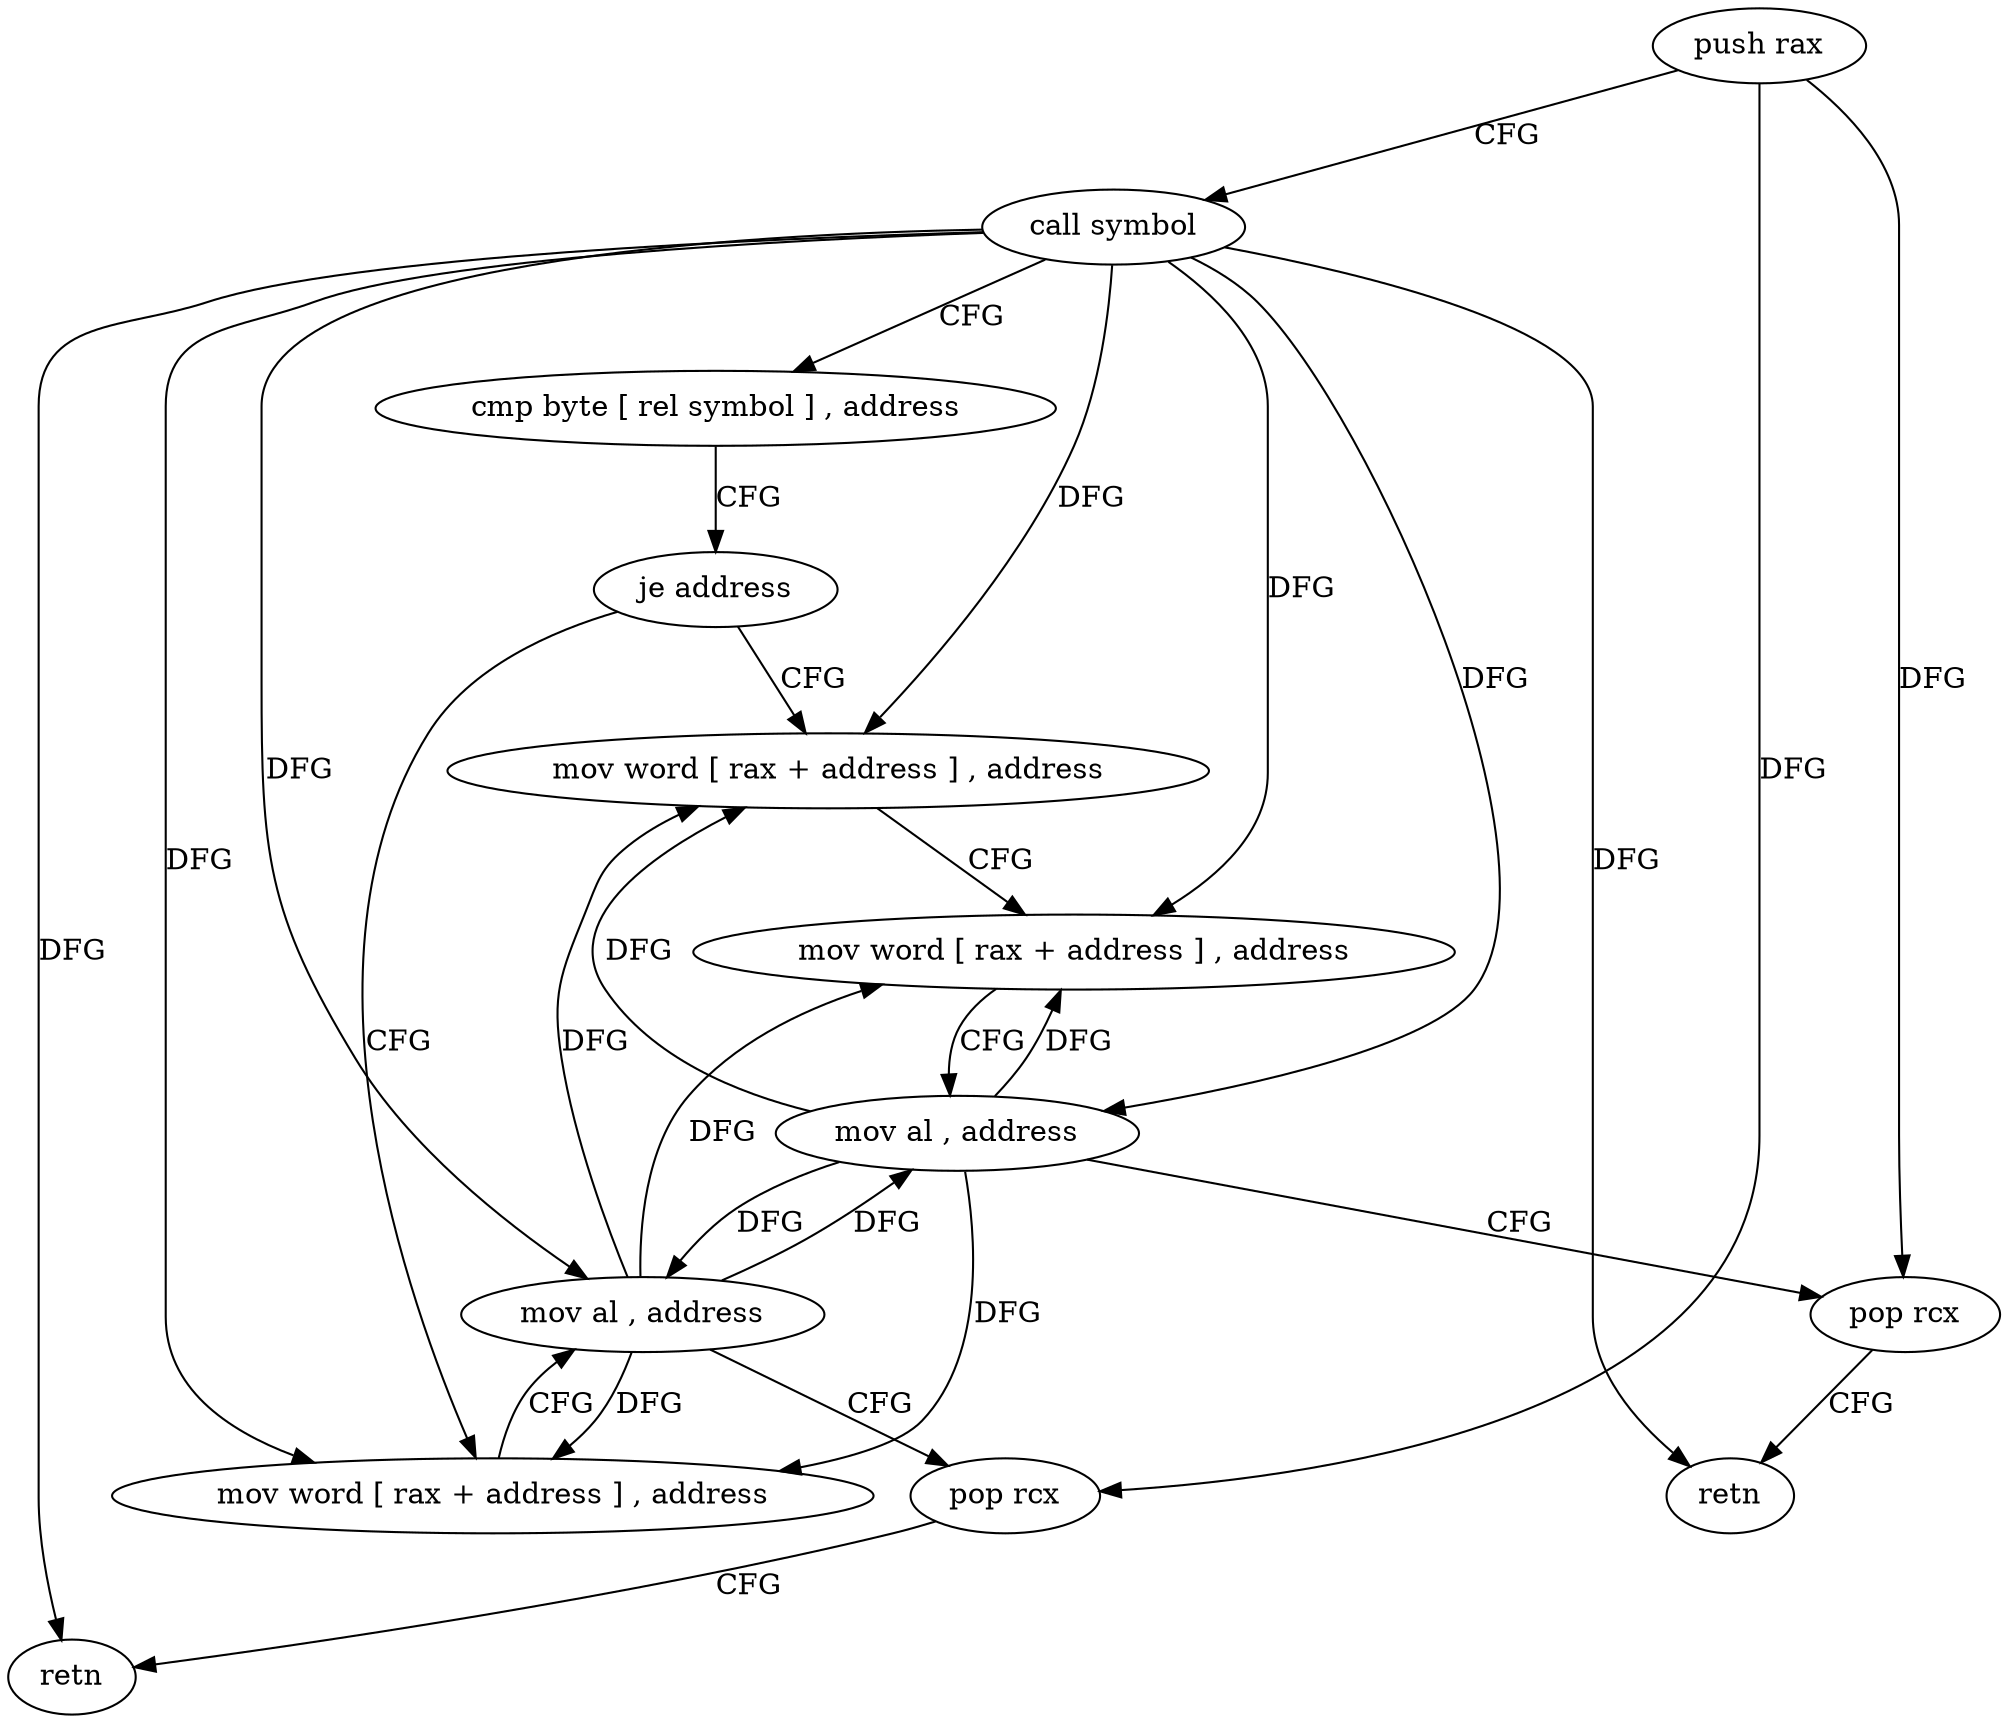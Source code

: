 digraph "func" {
"4249392" [label = "push rax" ]
"4249393" [label = "call symbol" ]
"4249398" [label = "cmp byte [ rel symbol ] , address" ]
"4249405" [label = "je address" ]
"4249417" [label = "mov word [ rax + address ] , address" ]
"4249407" [label = "mov word [ rax + address ] , address" ]
"4249423" [label = "mov word [ rax + address ] , address" ]
"4249429" [label = "mov al , address" ]
"4249431" [label = "pop rcx" ]
"4249432" [label = "retn" ]
"4249413" [label = "mov al , address" ]
"4249415" [label = "pop rcx" ]
"4249416" [label = "retn" ]
"4249392" -> "4249393" [ label = "CFG" ]
"4249392" -> "4249431" [ label = "DFG" ]
"4249392" -> "4249415" [ label = "DFG" ]
"4249393" -> "4249398" [ label = "CFG" ]
"4249393" -> "4249417" [ label = "DFG" ]
"4249393" -> "4249423" [ label = "DFG" ]
"4249393" -> "4249429" [ label = "DFG" ]
"4249393" -> "4249432" [ label = "DFG" ]
"4249393" -> "4249407" [ label = "DFG" ]
"4249393" -> "4249413" [ label = "DFG" ]
"4249393" -> "4249416" [ label = "DFG" ]
"4249398" -> "4249405" [ label = "CFG" ]
"4249405" -> "4249417" [ label = "CFG" ]
"4249405" -> "4249407" [ label = "CFG" ]
"4249417" -> "4249423" [ label = "CFG" ]
"4249407" -> "4249413" [ label = "CFG" ]
"4249423" -> "4249429" [ label = "CFG" ]
"4249429" -> "4249431" [ label = "CFG" ]
"4249429" -> "4249417" [ label = "DFG" ]
"4249429" -> "4249423" [ label = "DFG" ]
"4249429" -> "4249407" [ label = "DFG" ]
"4249429" -> "4249413" [ label = "DFG" ]
"4249431" -> "4249432" [ label = "CFG" ]
"4249413" -> "4249415" [ label = "CFG" ]
"4249413" -> "4249417" [ label = "DFG" ]
"4249413" -> "4249423" [ label = "DFG" ]
"4249413" -> "4249429" [ label = "DFG" ]
"4249413" -> "4249407" [ label = "DFG" ]
"4249415" -> "4249416" [ label = "CFG" ]
}
